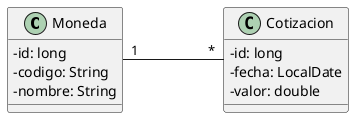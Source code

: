 @startuml
skinparam classAttributeIconSize 0
skinparam nodesep 100
skinparam ranksep 80

class Moneda {
- id: long
- codigo: String
- nombre: String
}

class Cotizacion {
- id: long
- fecha: LocalDate
- valor: double
}

Moneda "1" - "*" Cotizacion
@enduml
